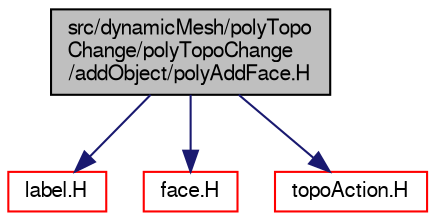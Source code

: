 digraph "src/dynamicMesh/polyTopoChange/polyTopoChange/addObject/polyAddFace.H"
{
  bgcolor="transparent";
  edge [fontname="FreeSans",fontsize="10",labelfontname="FreeSans",labelfontsize="10"];
  node [fontname="FreeSans",fontsize="10",shape=record];
  Node0 [label="src/dynamicMesh/polyTopo\lChange/polyTopoChange\l/addObject/polyAddFace.H",height=0.2,width=0.4,color="black", fillcolor="grey75", style="filled", fontcolor="black"];
  Node0 -> Node1 [color="midnightblue",fontsize="10",style="solid",fontname="FreeSans"];
  Node1 [label="label.H",height=0.2,width=0.4,color="red",URL="$a12371.html"];
  Node0 -> Node7 [color="midnightblue",fontsize="10",style="solid",fontname="FreeSans"];
  Node7 [label="face.H",height=0.2,width=0.4,color="red",URL="$a11321.html"];
  Node0 -> Node144 [color="midnightblue",fontsize="10",style="solid",fontname="FreeSans"];
  Node144 [label="topoAction.H",height=0.2,width=0.4,color="red",URL="$a00821.html"];
}
